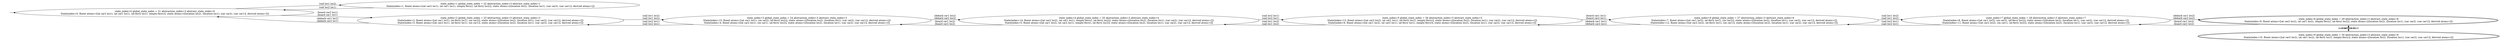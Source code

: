 digraph {
rankdir="LR"
s0[label="state_index=0 global_state_index = 21 abstraction_index=3 abstract_state_index=0
State(index=0, fluent atoms=[(at car2 loc1), (at car1 loc1), (at-ferry loc1), (empty-ferry)], static atoms=[(location loc2), (location loc1), (car car2), (car car1)], derived atoms=[])
"]
s1[label="state_index=1 global_state_index = 22 abstraction_index=3 abstract_state_index=1
State(index=1, fluent atoms=[(at car2 loc1), (at car1 loc1), (empty-ferry), (at-ferry loc2)], static atoms=[(location loc2), (location loc1), (car car2), (car car1)], derived atoms=[])
"]
s2[label="state_index=2 global_state_index = 23 abstraction_index=3 abstract_state_index=2
State(index=2, fluent atoms=[(at car1 loc1), (at-ferry loc1), (on car2)], static atoms=[(location loc2), (location loc1), (car car2), (car car1)], derived atoms=[])
State(index=3, fluent atoms=[(at car2 loc1), (at-ferry loc1), (on car1)], static atoms=[(location loc2), (location loc1), (car car2), (car car1)], derived atoms=[])
"]
s3[label="state_index=3 global_state_index = 24 abstraction_index=3 abstract_state_index=3
State(index=15, fluent atoms=[(at car1 loc1), (on car2), (at-ferry loc2)], static atoms=[(location loc2), (location loc1), (car car2), (car car1)], derived atoms=[])
State(index=4, fluent atoms=[(at car2 loc1), (on car1), (at-ferry loc2)], static atoms=[(location loc2), (location loc1), (car car2), (car car1)], derived atoms=[])
"]
s4[label="state_index=4 global_state_index = 25 abstraction_index=3 abstract_state_index=4
State(index=14, fluent atoms=[(at car2 loc2), (at car1 loc1), (empty-ferry), (at-ferry loc2)], static atoms=[(location loc2), (location loc1), (car car2), (car car1)], derived atoms=[])
State(index=5, fluent atoms=[(at car1 loc2), (at car2 loc1), (empty-ferry), (at-ferry loc2)], static atoms=[(location loc2), (location loc1), (car car2), (car car1)], derived atoms=[])
"]
s5[label="state_index=5 global_state_index = 26 abstraction_index=3 abstract_state_index=5
State(index=13, fluent atoms=[(at car2 loc2), (at car1 loc1), (at-ferry loc1), (empty-ferry)], static atoms=[(location loc2), (location loc1), (car car2), (car car1)], derived atoms=[])
State(index=6, fluent atoms=[(at car1 loc2), (at car2 loc1), (at-ferry loc1), (empty-ferry)], static atoms=[(location loc2), (location loc1), (car car2), (car car1)], derived atoms=[])
"]
s6[label="state_index=6 global_state_index = 27 abstraction_index=3 abstract_state_index=6
State(index=7, fluent atoms=[(at car1 loc2), (at-ferry loc1), (on car2)], static atoms=[(location loc2), (location loc1), (car car2), (car car1)], derived atoms=[])
State(index=12, fluent atoms=[(at car2 loc2), (at-ferry loc1), (on car1)], static atoms=[(location loc2), (location loc1), (car car2), (car car1)], derived atoms=[])
"]
s7[label="state_index=7 global_state_index = 28 abstraction_index=3 abstract_state_index=7
State(index=8, fluent atoms=[(at car1 loc2), (on car2), (at-ferry loc2)], static atoms=[(location loc2), (location loc1), (car car2), (car car1)], derived atoms=[])
State(index=11, fluent atoms=[(at car2 loc2), (on car1), (at-ferry loc2)], static atoms=[(location loc2), (location loc1), (car car2), (car car1)], derived atoms=[])
"]
s8[peripheries=2,label="state_index=8 global_state_index = 29 abstraction_index=3 abstract_state_index=8
State(index=9, fluent atoms=[(at car2 loc2), (at car1 loc2), (empty-ferry), (at-ferry loc2)], static atoms=[(location loc2), (location loc1), (car car2), (car car1)], derived atoms=[])
"]
s9[peripheries=2,label="state_index=9 global_state_index = 30 abstraction_index=3 abstract_state_index=9
State(index=10, fluent atoms=[(at car2 loc2), (at car1 loc2), (at-ferry loc1), (empty-ferry)], static atoms=[(location loc2), (location loc1), (car car2), (car car1)], derived atoms=[])
"]
Dangling [ label = "", style = invis ]
{ rank = same; Dangling }
Dangling -> s0
{ rank = same; s1}
{ rank = same; s0}
{ rank = same; s2}
{ rank = same; s3}
{ rank = same; s4}
{ rank = same; s5}
{ rank = same; s6}
{ rank = same; s7}
{ rank = same; s8,s9}
s0->s1 [label="(sail loc1 loc2)
"]
s0->s2 [label="(board car2 loc1)
(board car1 loc1)
"]
s1->s0 [label="(sail loc2 loc1)
"]
s2->s0 [label="(debark car1 loc1)
(debark car2 loc1)
"]
s2->s3 [label="(sail loc1 loc2)
(sail loc1 loc2)
"]
s3->s2 [label="(sail loc2 loc1)
(sail loc2 loc1)
"]
s3->s4 [label="(debark car1 loc2)
(debark car2 loc2)
"]
s4->s3 [label="(board car1 loc2)
(board car2 loc2)
"]
s4->s5 [label="(sail loc2 loc1)
(sail loc2 loc1)
"]
s5->s4 [label="(sail loc1 loc2)
(sail loc1 loc2)
"]
s5->s6 [label="(board car1 loc1)
(board car2 loc1)
"]
s6->s5 [label="(debark car1 loc1)
(debark car2 loc1)
"]
s6->s7 [label="(sail loc1 loc2)
(sail loc1 loc2)
"]
s7->s6 [label="(sail loc2 loc1)
(sail loc2 loc1)
"]
s7->s8 [label="(debark car1 loc2)
(debark car2 loc2)
"]
s8->s7 [label="(board car1 loc2)
(board car2 loc2)
"]
s8->s9 [label="(sail loc2 loc1)
"]
s9->s8 [label="(sail loc1 loc2)
"]
}
